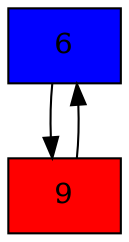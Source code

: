 digraph grafico{
node [style = "filled" shape = "box"]
"<clases.nodoDoble.NodoDoble object at 0x000001702EB27730>" [label = "6" fillcolor = "blue"]
"<clases.nodoDoble.NodoDoble object at 0x000001702EB27730>" -> "<clases.nodoDoble.NodoDoble object at 0x000001702EC75280>"
"<clases.nodoDoble.NodoDoble object at 0x000001702EC75280>" [label = "9" fillcolor = "red"]
"<clases.nodoDoble.NodoDoble object at 0x000001702EC75280>" -> "<clases.nodoDoble.NodoDoble object at 0x000001702EB27730>"
}